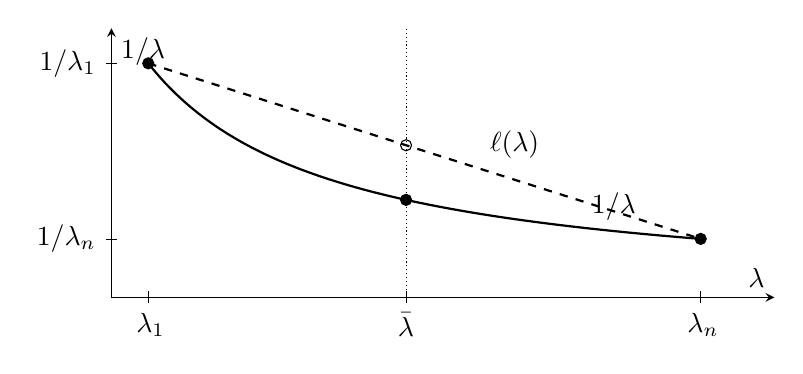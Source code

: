\begin{tikzpicture}
    \begin{axis}[
            width=10cm, height=6.2cm,
            axis lines=middle,
            xmin=0.8, xmax=4.4,
            ymin=0,   ymax=1.15,
            xlabel={$\lambda$}, ylabel={$1/\lambda$},
            xtick={1,2.4,4},
            xticklabels={$\,\lambda_1$, $\bar\lambda$, $\,\lambda_n$},
            ytick={1,0.25},
            yticklabels={$1/\lambda_1$, $1/\lambda_n$},
            tick style={black},
            width=10cm, height=5cm
        ]
        % curve y = 1/x
        \addplot[thick, samples=100, domain=1:4] {1/x} node[pos=0.85, above] {$1/\lambda$};

        % chord between (\lambda_1,1/\lambda_1) and (\lambda_n,1/\lambda_n)
        \addplot[thick, dashed, domain=1:4, samples=2]
        {(1/1) + ((1/4)-(1/1))*((x-1)/(4-1))}
        node[pos=0.6, above right] {$\ell(\lambda)$};

        % endpoints
        \addplot[only marks, mark=*] coordinates {(1,1) (4,0.25)};

        % bar-lambda marks
        \addplot[densely dotted] coordinates {(2.4,0) (2.4,1.2)};
        \addplot[only marks, mark=*] coordinates {(2.4,{1/2.4})}; % point on curve
        \addplot[only marks, mark=o] coordinates {(2.4,{ (1/1) + ((1/4)-(1/1))*((2.4-1)/(4-1)) })}; % point on chord

        % label
        \node[below] at (axis cs:2.4,0) {$\bar\lambda$};
    \end{axis}
\end{tikzpicture}